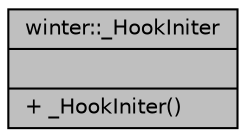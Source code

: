 digraph "winter::_HookIniter"
{
 // LATEX_PDF_SIZE
  edge [fontname="Helvetica",fontsize="10",labelfontname="Helvetica",labelfontsize="10"];
  node [fontname="Helvetica",fontsize="10",shape=record];
  Node1 [label="{winter::_HookIniter\n||+ _HookIniter()\l}",height=0.2,width=0.4,color="black", fillcolor="grey75", style="filled", fontcolor="black",tooltip=" "];
}
